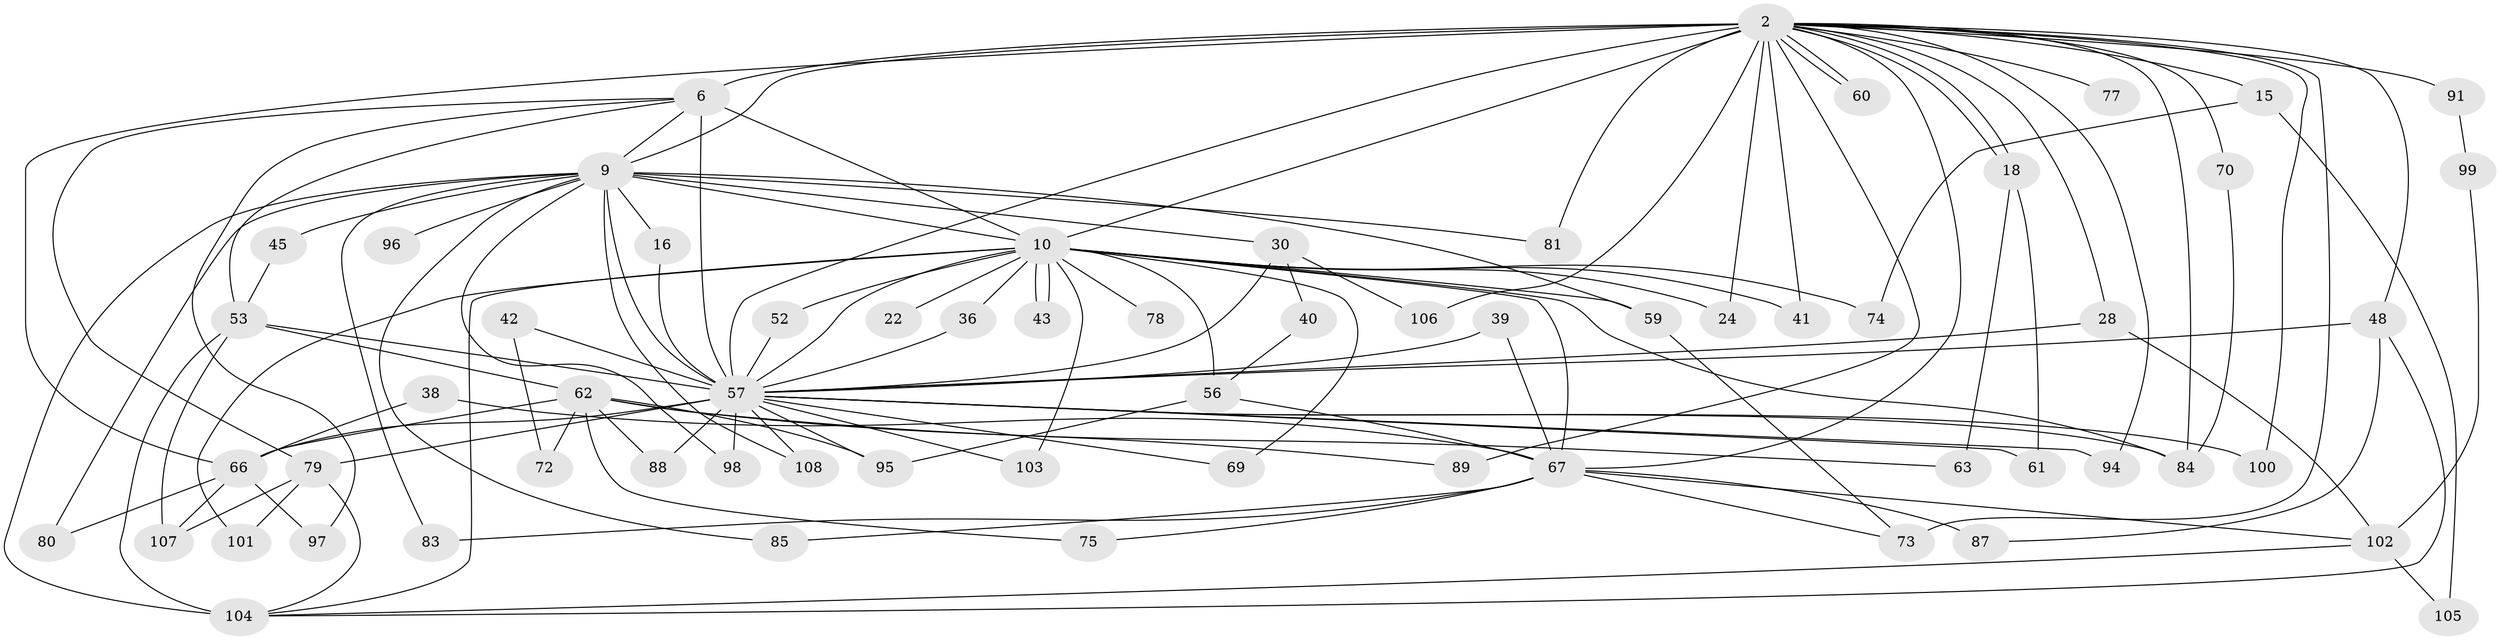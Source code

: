// original degree distribution, {22: 0.009259259259259259, 26: 0.009259259259259259, 11: 0.009259259259259259, 18: 0.009259259259259259, 25: 0.009259259259259259, 12: 0.009259259259259259, 17: 0.009259259259259259, 23: 0.009259259259259259, 19: 0.009259259259259259, 21: 0.009259259259259259, 3: 0.17592592592592593, 8: 0.018518518518518517, 6: 0.027777777777777776, 4: 0.08333333333333333, 2: 0.5370370370370371, 15: 0.009259259259259259, 5: 0.05555555555555555}
// Generated by graph-tools (version 1.1) at 2025/48/03/04/25 21:48:27]
// undirected, 64 vertices, 129 edges
graph export_dot {
graph [start="1"]
  node [color=gray90,style=filled];
  2 [super="+1"];
  6 [super="+3"];
  9 [super="+7"];
  10 [super="+4"];
  15 [super="+11"];
  16;
  18;
  22;
  24;
  28 [super="+25"];
  30;
  36;
  38;
  39;
  40;
  41;
  42;
  43;
  45;
  48 [super="+14+33"];
  52 [super="+27"];
  53 [super="+13"];
  56 [super="+23"];
  57 [super="+29+51+8"];
  59 [super="+49"];
  60;
  61;
  62 [super="+20"];
  63;
  66 [super="+55+12"];
  67 [super="+34"];
  69;
  70;
  72;
  73 [super="+19"];
  74;
  75;
  77;
  78;
  79 [super="+54+76"];
  80;
  81;
  83;
  84 [super="+71+82"];
  85;
  87 [super="+58"];
  88;
  89;
  91;
  94;
  95 [super="+64"];
  96;
  97 [super="+65"];
  98;
  99;
  100;
  101;
  102 [super="+93"];
  103;
  104 [super="+37+90"];
  105;
  106;
  107 [super="+92"];
  108;
  2 -- 6 [weight=4];
  2 -- 9 [weight=4];
  2 -- 10 [weight=4];
  2 -- 18;
  2 -- 18;
  2 -- 41;
  2 -- 60;
  2 -- 60;
  2 -- 66 [weight=3];
  2 -- 70;
  2 -- 77 [weight=2];
  2 -- 89;
  2 -- 91 [weight=2];
  2 -- 94;
  2 -- 100;
  2 -- 73 [weight=2];
  2 -- 15 [weight=3];
  2 -- 81;
  2 -- 24;
  2 -- 106;
  2 -- 28;
  2 -- 67 [weight=2];
  2 -- 84;
  2 -- 48;
  2 -- 57 [weight=4];
  6 -- 9 [weight=4];
  6 -- 10 [weight=4];
  6 -- 97 [weight=2];
  6 -- 53;
  6 -- 57 [weight=5];
  6 -- 79;
  9 -- 10 [weight=4];
  9 -- 16;
  9 -- 45;
  9 -- 81;
  9 -- 85;
  9 -- 98;
  9 -- 96;
  9 -- 104 [weight=3];
  9 -- 108;
  9 -- 80;
  9 -- 83;
  9 -- 30;
  9 -- 57 [weight=7];
  9 -- 59;
  10 -- 22 [weight=2];
  10 -- 36;
  10 -- 41;
  10 -- 43;
  10 -- 43;
  10 -- 56 [weight=2];
  10 -- 67 [weight=2];
  10 -- 78 [weight=2];
  10 -- 69;
  10 -- 74;
  10 -- 24;
  10 -- 101;
  10 -- 103;
  10 -- 104;
  10 -- 52;
  10 -- 59;
  10 -- 57 [weight=4];
  10 -- 84;
  15 -- 74;
  15 -- 105;
  16 -- 57;
  18 -- 61;
  18 -- 63;
  28 -- 102;
  28 -- 57 [weight=2];
  30 -- 40;
  30 -- 106;
  30 -- 57;
  36 -- 57;
  38 -- 66;
  38 -- 67;
  39 -- 67;
  39 -- 57;
  40 -- 56;
  42 -- 72;
  42 -- 57 [weight=2];
  45 -- 53;
  48 -- 87;
  48 -- 57 [weight=3];
  48 -- 104;
  52 -- 57 [weight=3];
  53 -- 107;
  53 -- 62 [weight=2];
  53 -- 104;
  53 -- 57 [weight=2];
  56 -- 95;
  56 -- 67;
  57 -- 94;
  57 -- 84 [weight=4];
  57 -- 79 [weight=4];
  57 -- 66;
  57 -- 69;
  57 -- 88;
  57 -- 95 [weight=2];
  57 -- 98;
  57 -- 100;
  57 -- 103;
  57 -- 108;
  57 -- 61;
  59 -- 73;
  62 -- 63;
  62 -- 75;
  62 -- 88;
  62 -- 72;
  62 -- 89;
  62 -- 95;
  62 -- 66;
  66 -- 80;
  66 -- 97;
  66 -- 107;
  67 -- 73;
  67 -- 75;
  67 -- 83;
  67 -- 85;
  67 -- 87 [weight=2];
  67 -- 102;
  70 -- 84;
  79 -- 101;
  79 -- 104;
  79 -- 107;
  91 -- 99;
  99 -- 102;
  102 -- 105;
  102 -- 104;
}
